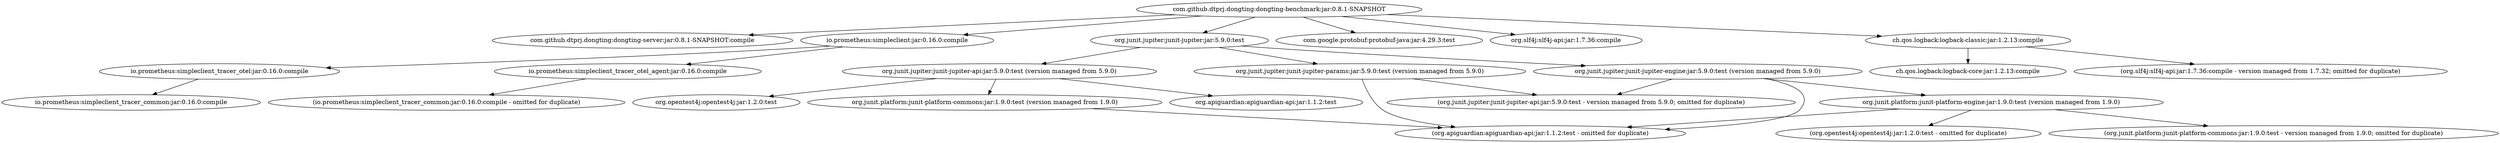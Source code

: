 digraph benchmark {
	"com.github.dtprj.dongting:dongting-benchmark:jar:0.8.1-SNAPSHOT" -> "com.github.dtprj.dongting:dongting-server:jar:0.8.1-SNAPSHOT:compile" ; 
	"com.github.dtprj.dongting:dongting-benchmark:jar:0.8.1-SNAPSHOT" -> "io.prometheus:simpleclient:jar:0.16.0:compile" ; 
	"com.github.dtprj.dongting:dongting-benchmark:jar:0.8.1-SNAPSHOT" -> "org.junit.jupiter:junit-jupiter:jar:5.9.0:test" ; 
	"com.github.dtprj.dongting:dongting-benchmark:jar:0.8.1-SNAPSHOT" -> "com.google.protobuf:protobuf-java:jar:4.29.3:test" ; 
	"com.github.dtprj.dongting:dongting-benchmark:jar:0.8.1-SNAPSHOT" -> "org.slf4j:slf4j-api:jar:1.7.36:compile" ; 
	"com.github.dtprj.dongting:dongting-benchmark:jar:0.8.1-SNAPSHOT" -> "ch.qos.logback:logback-classic:jar:1.2.13:compile" ; 
	"io.prometheus:simpleclient:jar:0.16.0:compile" -> "io.prometheus:simpleclient_tracer_otel:jar:0.16.0:compile" ; 
	"io.prometheus:simpleclient:jar:0.16.0:compile" -> "io.prometheus:simpleclient_tracer_otel_agent:jar:0.16.0:compile" ; 
	"io.prometheus:simpleclient_tracer_otel:jar:0.16.0:compile" -> "io.prometheus:simpleclient_tracer_common:jar:0.16.0:compile" ; 
	"io.prometheus:simpleclient_tracer_otel_agent:jar:0.16.0:compile" -> "(io.prometheus:simpleclient_tracer_common:jar:0.16.0:compile - omitted for duplicate)" ; 
	"org.junit.jupiter:junit-jupiter:jar:5.9.0:test" -> "org.junit.jupiter:junit-jupiter-api:jar:5.9.0:test (version managed from 5.9.0)" ; 
	"org.junit.jupiter:junit-jupiter:jar:5.9.0:test" -> "org.junit.jupiter:junit-jupiter-params:jar:5.9.0:test (version managed from 5.9.0)" ; 
	"org.junit.jupiter:junit-jupiter:jar:5.9.0:test" -> "org.junit.jupiter:junit-jupiter-engine:jar:5.9.0:test (version managed from 5.9.0)" ; 
	"org.junit.jupiter:junit-jupiter-api:jar:5.9.0:test (version managed from 5.9.0)" -> "org.opentest4j:opentest4j:jar:1.2.0:test" ; 
	"org.junit.jupiter:junit-jupiter-api:jar:5.9.0:test (version managed from 5.9.0)" -> "org.junit.platform:junit-platform-commons:jar:1.9.0:test (version managed from 1.9.0)" ; 
	"org.junit.jupiter:junit-jupiter-api:jar:5.9.0:test (version managed from 5.9.0)" -> "org.apiguardian:apiguardian-api:jar:1.1.2:test" ; 
	"org.junit.platform:junit-platform-commons:jar:1.9.0:test (version managed from 1.9.0)" -> "(org.apiguardian:apiguardian-api:jar:1.1.2:test - omitted for duplicate)" ; 
	"org.junit.jupiter:junit-jupiter-params:jar:5.9.0:test (version managed from 5.9.0)" -> "(org.junit.jupiter:junit-jupiter-api:jar:5.9.0:test - version managed from 5.9.0; omitted for duplicate)" ; 
	"org.junit.jupiter:junit-jupiter-params:jar:5.9.0:test (version managed from 5.9.0)" -> "(org.apiguardian:apiguardian-api:jar:1.1.2:test - omitted for duplicate)" ; 
	"org.junit.jupiter:junit-jupiter-engine:jar:5.9.0:test (version managed from 5.9.0)" -> "org.junit.platform:junit-platform-engine:jar:1.9.0:test (version managed from 1.9.0)" ; 
	"org.junit.jupiter:junit-jupiter-engine:jar:5.9.0:test (version managed from 5.9.0)" -> "(org.junit.jupiter:junit-jupiter-api:jar:5.9.0:test - version managed from 5.9.0; omitted for duplicate)" ; 
	"org.junit.jupiter:junit-jupiter-engine:jar:5.9.0:test (version managed from 5.9.0)" -> "(org.apiguardian:apiguardian-api:jar:1.1.2:test - omitted for duplicate)" ; 
	"org.junit.platform:junit-platform-engine:jar:1.9.0:test (version managed from 1.9.0)" -> "(org.opentest4j:opentest4j:jar:1.2.0:test - omitted for duplicate)" ; 
	"org.junit.platform:junit-platform-engine:jar:1.9.0:test (version managed from 1.9.0)" -> "(org.junit.platform:junit-platform-commons:jar:1.9.0:test - version managed from 1.9.0; omitted for duplicate)" ; 
	"org.junit.platform:junit-platform-engine:jar:1.9.0:test (version managed from 1.9.0)" -> "(org.apiguardian:apiguardian-api:jar:1.1.2:test - omitted for duplicate)" ; 
	"ch.qos.logback:logback-classic:jar:1.2.13:compile" -> "ch.qos.logback:logback-core:jar:1.2.13:compile" ; 
	"ch.qos.logback:logback-classic:jar:1.2.13:compile" -> "(org.slf4j:slf4j-api:jar:1.7.36:compile - version managed from 1.7.32; omitted for duplicate)" ; 
}
digraph client {
	"com.github.dtprj.dongting:dongting-client:jar:0.8.1-SNAPSHOT" -> "org.junit.jupiter:junit-jupiter:jar:5.9.0:test" ; 
	"com.github.dtprj.dongting:dongting-client:jar:0.8.1-SNAPSHOT" -> "com.google.protobuf:protobuf-java:jar:4.29.3:test" ; 
	"com.github.dtprj.dongting:dongting-client:jar:0.8.1-SNAPSHOT" -> "org.slf4j:slf4j-api:jar:1.7.36:compile" ; 
	"com.github.dtprj.dongting:dongting-client:jar:0.8.1-SNAPSHOT" -> "ch.qos.logback:logback-classic:jar:1.2.13:compile" ; 
	"org.junit.jupiter:junit-jupiter:jar:5.9.0:test" -> "org.junit.jupiter:junit-jupiter-api:jar:5.9.0:test (version managed from 5.9.0)" ; 
	"org.junit.jupiter:junit-jupiter:jar:5.9.0:test" -> "org.junit.jupiter:junit-jupiter-params:jar:5.9.0:test (version managed from 5.9.0)" ; 
	"org.junit.jupiter:junit-jupiter:jar:5.9.0:test" -> "org.junit.jupiter:junit-jupiter-engine:jar:5.9.0:test (version managed from 5.9.0)" ; 
	"org.junit.jupiter:junit-jupiter-api:jar:5.9.0:test (version managed from 5.9.0)" -> "org.opentest4j:opentest4j:jar:1.2.0:test" ; 
	"org.junit.jupiter:junit-jupiter-api:jar:5.9.0:test (version managed from 5.9.0)" -> "org.junit.platform:junit-platform-commons:jar:1.9.0:test (version managed from 1.9.0)" ; 
	"org.junit.jupiter:junit-jupiter-api:jar:5.9.0:test (version managed from 5.9.0)" -> "org.apiguardian:apiguardian-api:jar:1.1.2:test" ; 
	"org.junit.platform:junit-platform-commons:jar:1.9.0:test (version managed from 1.9.0)" -> "(org.apiguardian:apiguardian-api:jar:1.1.2:test - omitted for duplicate)" ; 
	"org.junit.jupiter:junit-jupiter-params:jar:5.9.0:test (version managed from 5.9.0)" -> "(org.junit.jupiter:junit-jupiter-api:jar:5.9.0:test - version managed from 5.9.0; omitted for duplicate)" ; 
	"org.junit.jupiter:junit-jupiter-params:jar:5.9.0:test (version managed from 5.9.0)" -> "(org.apiguardian:apiguardian-api:jar:1.1.2:test - omitted for duplicate)" ; 
	"org.junit.jupiter:junit-jupiter-engine:jar:5.9.0:test (version managed from 5.9.0)" -> "org.junit.platform:junit-platform-engine:jar:1.9.0:test (version managed from 1.9.0)" ; 
	"org.junit.jupiter:junit-jupiter-engine:jar:5.9.0:test (version managed from 5.9.0)" -> "(org.junit.jupiter:junit-jupiter-api:jar:5.9.0:test - version managed from 5.9.0; omitted for duplicate)" ; 
	"org.junit.jupiter:junit-jupiter-engine:jar:5.9.0:test (version managed from 5.9.0)" -> "(org.apiguardian:apiguardian-api:jar:1.1.2:test - omitted for duplicate)" ; 
	"org.junit.platform:junit-platform-engine:jar:1.9.0:test (version managed from 1.9.0)" -> "(org.opentest4j:opentest4j:jar:1.2.0:test - omitted for duplicate)" ; 
	"org.junit.platform:junit-platform-engine:jar:1.9.0:test (version managed from 1.9.0)" -> "(org.junit.platform:junit-platform-commons:jar:1.9.0:test - version managed from 1.9.0; omitted for duplicate)" ; 
	"org.junit.platform:junit-platform-engine:jar:1.9.0:test (version managed from 1.9.0)" -> "(org.apiguardian:apiguardian-api:jar:1.1.2:test - omitted for duplicate)" ; 
	"ch.qos.logback:logback-classic:jar:1.2.13:compile" -> "ch.qos.logback:logback-core:jar:1.2.13:compile" ; 
	"ch.qos.logback:logback-classic:jar:1.2.13:compile" -> "(org.slf4j:slf4j-api:jar:1.7.36:compile - version managed from 1.7.32; omitted for duplicate)" ; 
}
digraph demos {
	"com.github.dtprj.dongting:dongting-demos:jar:0.8.1-SNAPSHOT" -> "com.github.dtprj.dongting:dongting-server:jar:0.8.1-SNAPSHOT:compile" ; 
	"com.github.dtprj.dongting:dongting-demos:jar:0.8.1-SNAPSHOT" -> "org.junit.jupiter:junit-jupiter:jar:5.9.0:test" ; 
	"com.github.dtprj.dongting:dongting-demos:jar:0.8.1-SNAPSHOT" -> "com.google.protobuf:protobuf-java:jar:4.29.3:test" ; 
	"com.github.dtprj.dongting:dongting-demos:jar:0.8.1-SNAPSHOT" -> "org.slf4j:slf4j-api:jar:1.7.36:compile" ; 
	"com.github.dtprj.dongting:dongting-demos:jar:0.8.1-SNAPSHOT" -> "ch.qos.logback:logback-classic:jar:1.2.13:compile" ; 
	"org.junit.jupiter:junit-jupiter:jar:5.9.0:test" -> "org.junit.jupiter:junit-jupiter-api:jar:5.9.0:test (version managed from 5.9.0)" ; 
	"org.junit.jupiter:junit-jupiter:jar:5.9.0:test" -> "org.junit.jupiter:junit-jupiter-params:jar:5.9.0:test (version managed from 5.9.0)" ; 
	"org.junit.jupiter:junit-jupiter:jar:5.9.0:test" -> "org.junit.jupiter:junit-jupiter-engine:jar:5.9.0:test (version managed from 5.9.0)" ; 
	"org.junit.jupiter:junit-jupiter-api:jar:5.9.0:test (version managed from 5.9.0)" -> "org.opentest4j:opentest4j:jar:1.2.0:test" ; 
	"org.junit.jupiter:junit-jupiter-api:jar:5.9.0:test (version managed from 5.9.0)" -> "org.junit.platform:junit-platform-commons:jar:1.9.0:test (version managed from 1.9.0)" ; 
	"org.junit.jupiter:junit-jupiter-api:jar:5.9.0:test (version managed from 5.9.0)" -> "org.apiguardian:apiguardian-api:jar:1.1.2:test" ; 
	"org.junit.platform:junit-platform-commons:jar:1.9.0:test (version managed from 1.9.0)" -> "(org.apiguardian:apiguardian-api:jar:1.1.2:test - omitted for duplicate)" ; 
	"org.junit.jupiter:junit-jupiter-params:jar:5.9.0:test (version managed from 5.9.0)" -> "(org.junit.jupiter:junit-jupiter-api:jar:5.9.0:test - version managed from 5.9.0; omitted for duplicate)" ; 
	"org.junit.jupiter:junit-jupiter-params:jar:5.9.0:test (version managed from 5.9.0)" -> "(org.apiguardian:apiguardian-api:jar:1.1.2:test - omitted for duplicate)" ; 
	"org.junit.jupiter:junit-jupiter-engine:jar:5.9.0:test (version managed from 5.9.0)" -> "org.junit.platform:junit-platform-engine:jar:1.9.0:test (version managed from 1.9.0)" ; 
	"org.junit.jupiter:junit-jupiter-engine:jar:5.9.0:test (version managed from 5.9.0)" -> "(org.junit.jupiter:junit-jupiter-api:jar:5.9.0:test - version managed from 5.9.0; omitted for duplicate)" ; 
	"org.junit.jupiter:junit-jupiter-engine:jar:5.9.0:test (version managed from 5.9.0)" -> "(org.apiguardian:apiguardian-api:jar:1.1.2:test - omitted for duplicate)" ; 
	"org.junit.platform:junit-platform-engine:jar:1.9.0:test (version managed from 1.9.0)" -> "(org.opentest4j:opentest4j:jar:1.2.0:test - omitted for duplicate)" ; 
	"org.junit.platform:junit-platform-engine:jar:1.9.0:test (version managed from 1.9.0)" -> "(org.junit.platform:junit-platform-commons:jar:1.9.0:test - version managed from 1.9.0; omitted for duplicate)" ; 
	"org.junit.platform:junit-platform-engine:jar:1.9.0:test (version managed from 1.9.0)" -> "(org.apiguardian:apiguardian-api:jar:1.1.2:test - omitted for duplicate)" ; 
	"ch.qos.logback:logback-classic:jar:1.2.13:compile" -> "ch.qos.logback:logback-core:jar:1.2.13:compile" ; 
	"ch.qos.logback:logback-classic:jar:1.2.13:compile" -> "(org.slf4j:slf4j-api:jar:1.7.36:compile - version managed from 1.7.32; omitted for duplicate)" ; 
}
digraph server {
	"com.github.dtprj.dongting:dongting-server:jar:0.8.1-SNAPSHOT" -> "com.github.dtprj.dongting:dongting-client:jar:0.8.1-SNAPSHOT:compile" ; 
	"com.github.dtprj.dongting:dongting-server:jar:0.8.1-SNAPSHOT" -> "org.junit.jupiter:junit-jupiter:jar:5.9.0:test" ; 
	"com.github.dtprj.dongting:dongting-server:jar:0.8.1-SNAPSHOT" -> "com.google.protobuf:protobuf-java:jar:4.29.3:test" ; 
	"com.github.dtprj.dongting:dongting-server:jar:0.8.1-SNAPSHOT" -> "org.slf4j:slf4j-api:jar:1.7.36:compile" ; 
	"com.github.dtprj.dongting:dongting-server:jar:0.8.1-SNAPSHOT" -> "ch.qos.logback:logback-classic:jar:1.2.13:compile" ; 
	"org.junit.jupiter:junit-jupiter:jar:5.9.0:test" -> "org.junit.jupiter:junit-jupiter-api:jar:5.9.0:test (version managed from 5.9.0)" ; 
	"org.junit.jupiter:junit-jupiter:jar:5.9.0:test" -> "org.junit.jupiter:junit-jupiter-params:jar:5.9.0:test (version managed from 5.9.0)" ; 
	"org.junit.jupiter:junit-jupiter:jar:5.9.0:test" -> "org.junit.jupiter:junit-jupiter-engine:jar:5.9.0:test (version managed from 5.9.0)" ; 
	"org.junit.jupiter:junit-jupiter-api:jar:5.9.0:test (version managed from 5.9.0)" -> "org.opentest4j:opentest4j:jar:1.2.0:test" ; 
	"org.junit.jupiter:junit-jupiter-api:jar:5.9.0:test (version managed from 5.9.0)" -> "org.junit.platform:junit-platform-commons:jar:1.9.0:test (version managed from 1.9.0)" ; 
	"org.junit.jupiter:junit-jupiter-api:jar:5.9.0:test (version managed from 5.9.0)" -> "org.apiguardian:apiguardian-api:jar:1.1.2:test" ; 
	"org.junit.platform:junit-platform-commons:jar:1.9.0:test (version managed from 1.9.0)" -> "(org.apiguardian:apiguardian-api:jar:1.1.2:test - omitted for duplicate)" ; 
	"org.junit.jupiter:junit-jupiter-params:jar:5.9.0:test (version managed from 5.9.0)" -> "(org.junit.jupiter:junit-jupiter-api:jar:5.9.0:test - version managed from 5.9.0; omitted for duplicate)" ; 
	"org.junit.jupiter:junit-jupiter-params:jar:5.9.0:test (version managed from 5.9.0)" -> "(org.apiguardian:apiguardian-api:jar:1.1.2:test - omitted for duplicate)" ; 
	"org.junit.jupiter:junit-jupiter-engine:jar:5.9.0:test (version managed from 5.9.0)" -> "org.junit.platform:junit-platform-engine:jar:1.9.0:test (version managed from 1.9.0)" ; 
	"org.junit.jupiter:junit-jupiter-engine:jar:5.9.0:test (version managed from 5.9.0)" -> "(org.junit.jupiter:junit-jupiter-api:jar:5.9.0:test - version managed from 5.9.0; omitted for duplicate)" ; 
	"org.junit.jupiter:junit-jupiter-engine:jar:5.9.0:test (version managed from 5.9.0)" -> "(org.apiguardian:apiguardian-api:jar:1.1.2:test - omitted for duplicate)" ; 
	"org.junit.platform:junit-platform-engine:jar:1.9.0:test (version managed from 1.9.0)" -> "(org.opentest4j:opentest4j:jar:1.2.0:test - omitted for duplicate)" ; 
	"org.junit.platform:junit-platform-engine:jar:1.9.0:test (version managed from 1.9.0)" -> "(org.junit.platform:junit-platform-commons:jar:1.9.0:test - version managed from 1.9.0; omitted for duplicate)" ; 
	"org.junit.platform:junit-platform-engine:jar:1.9.0:test (version managed from 1.9.0)" -> "(org.apiguardian:apiguardian-api:jar:1.1.2:test - omitted for duplicate)" ; 
	"ch.qos.logback:logback-classic:jar:1.2.13:compile" -> "ch.qos.logback:logback-core:jar:1.2.13:compile" ; 
	"ch.qos.logback:logback-classic:jar:1.2.13:compile" -> "(org.slf4j:slf4j-api:jar:1.7.36:compile - version managed from 1.7.32; omitted for duplicate)" ; 
}
